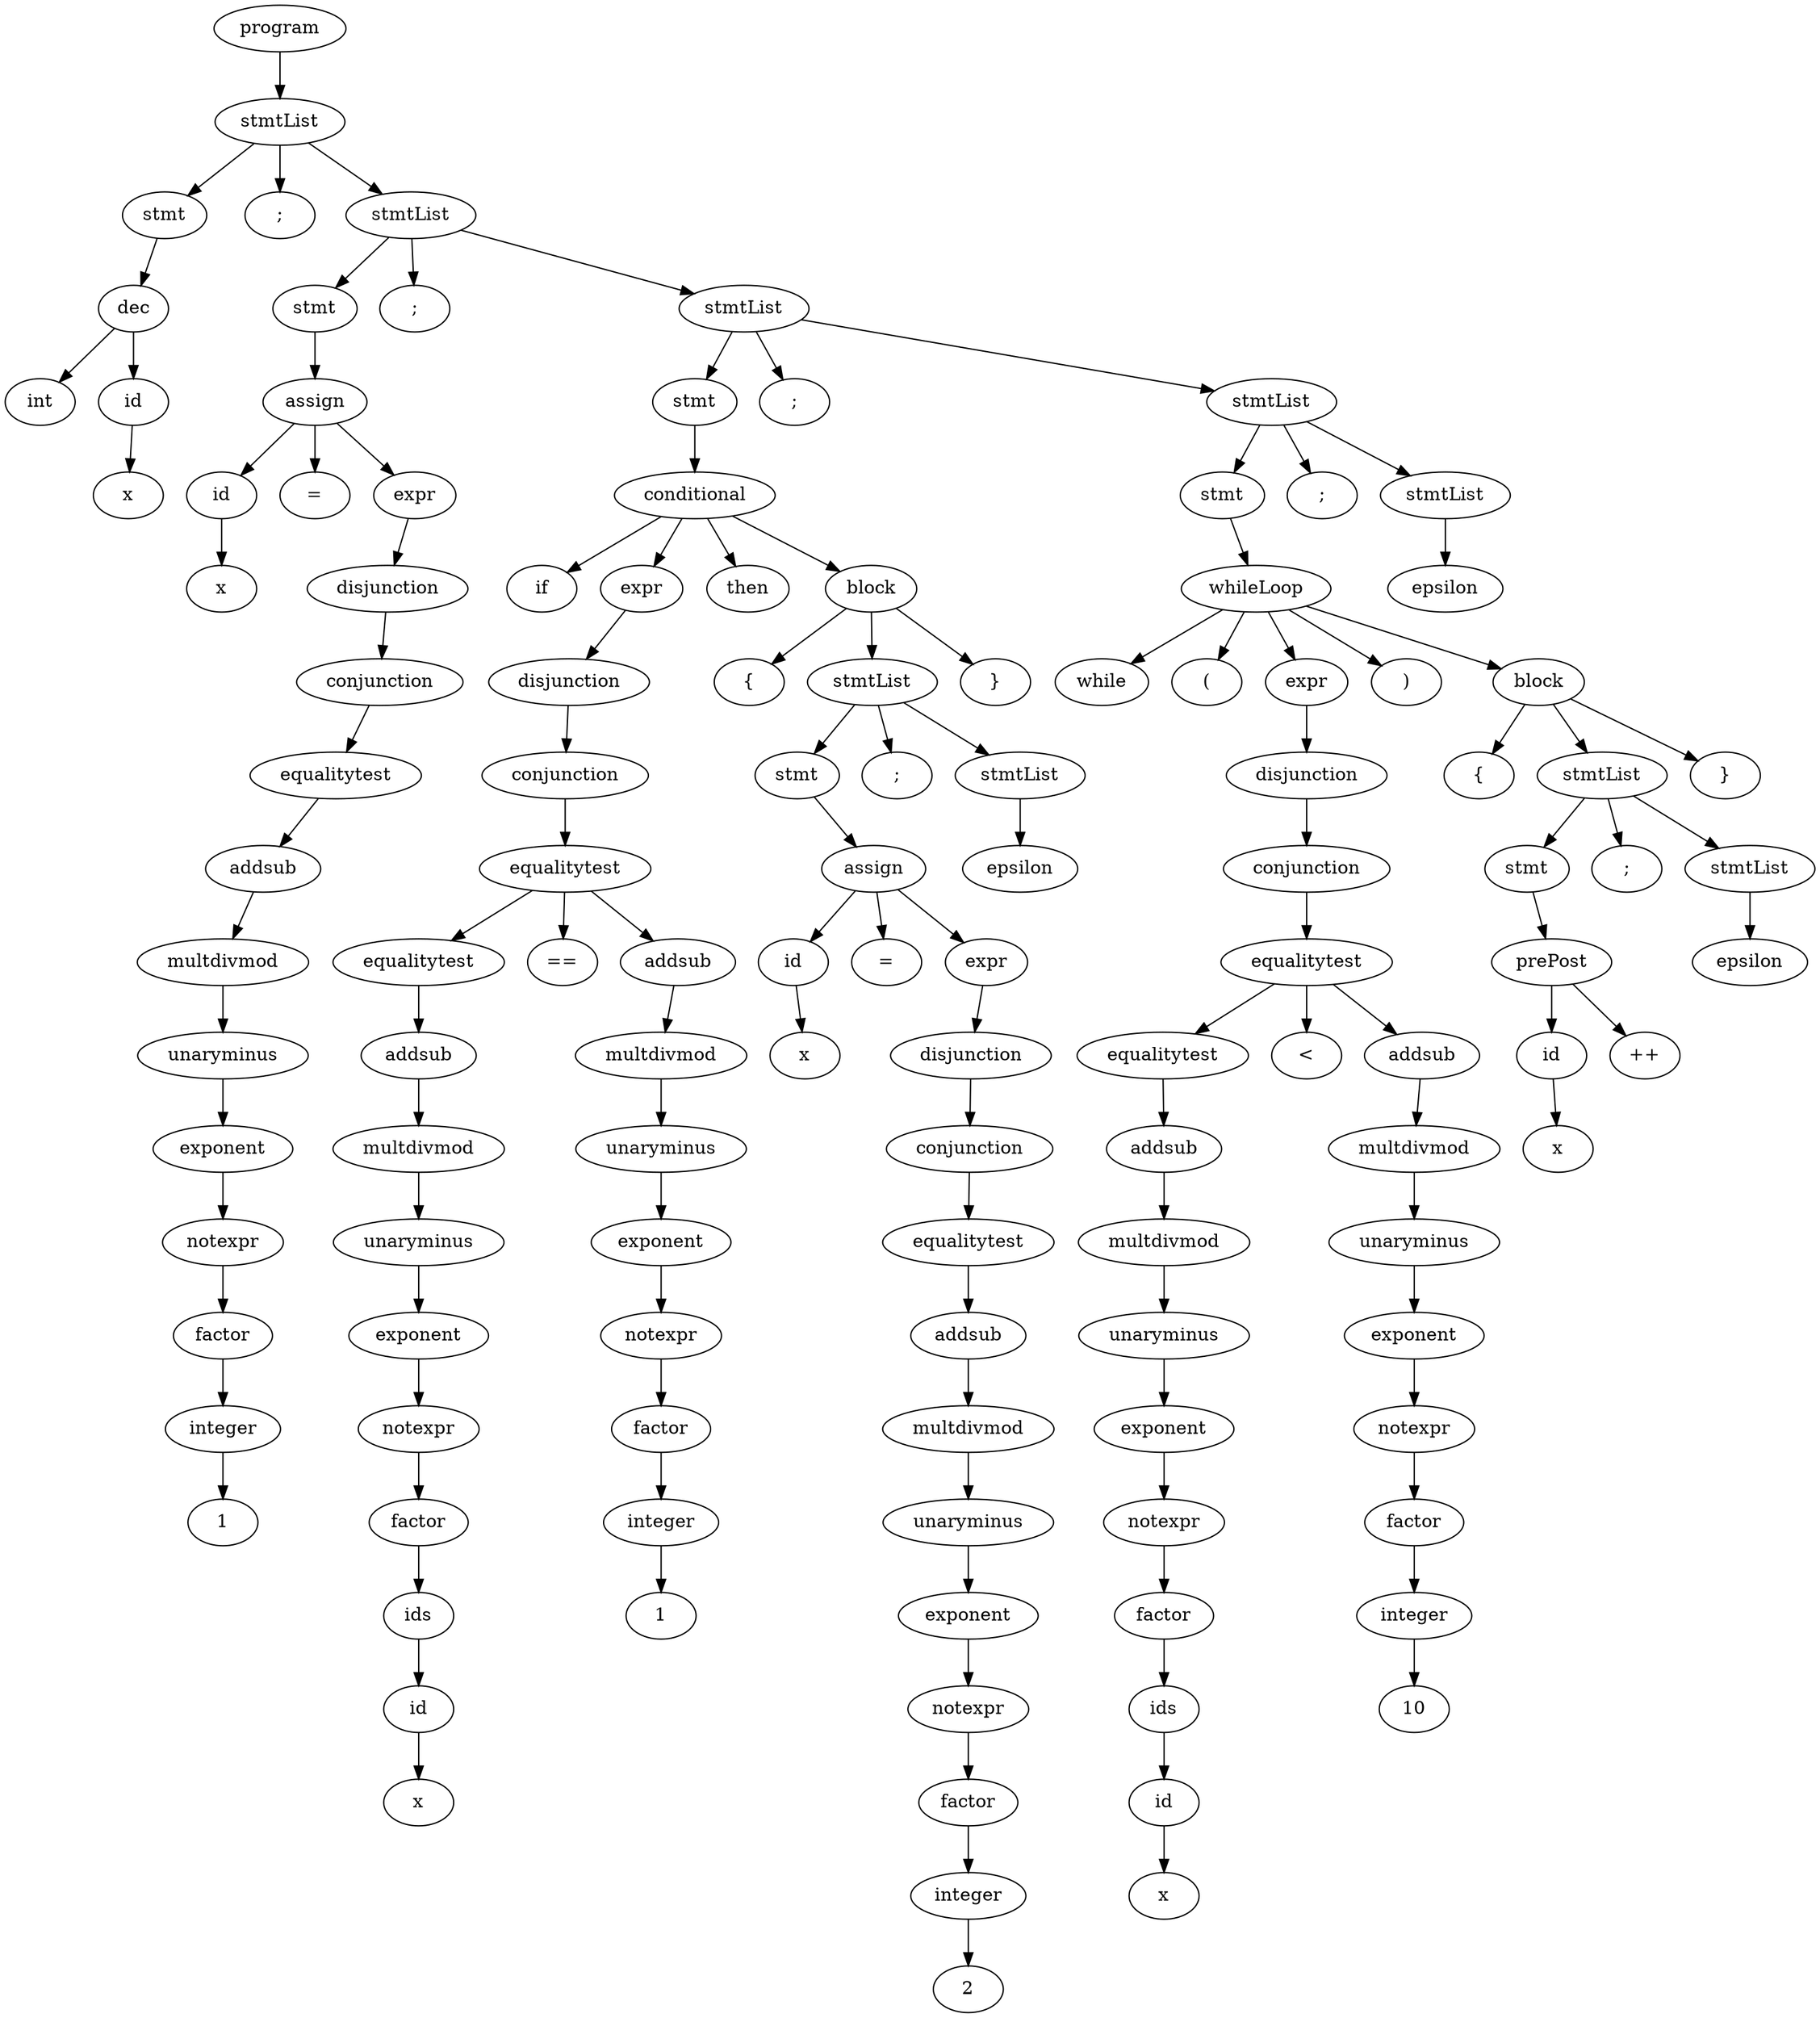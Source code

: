 
digraph "three_x_plus_1"
{
struct1 [label="program"]
struct2 [label="stmtList"]
struct3 [label="stmt"]
struct4 [label="dec"]
struct5 [label="int"]
struct4->struct5
struct6 [label="id"]
struct7 [label="x"]
struct6->struct7
struct4->struct6
struct3->struct4
struct2->struct3
struct8 [label=";"]
struct2->struct8
struct9 [label="stmtList"]
struct10 [label="stmt"]
struct11 [label="assign"]
struct12 [label="id"]
struct13 [label="x"]
struct12->struct13
struct11->struct12
struct14 [label="="]
struct11->struct14
struct15 [label="expr"]
struct16 [label="disjunction"]
struct17 [label="conjunction"]
struct18 [label="equalitytest"]
struct19 [label="addsub"]
struct20 [label="multdivmod"]
struct21 [label="unaryminus"]
struct22 [label="exponent"]
struct23 [label="notexpr"]
struct24 [label="factor"]
struct25 [label="integer"]
struct26 [label="1"]
struct25->struct26
struct24->struct25
struct23->struct24
struct22->struct23
struct21->struct22
struct20->struct21
struct19->struct20
struct18->struct19
struct17->struct18
struct16->struct17
struct15->struct16
struct11->struct15
struct10->struct11
struct9->struct10
struct27 [label=";"]
struct9->struct27
struct28 [label="stmtList"]
struct29 [label="stmt"]
struct30 [label="conditional"]
struct31 [label="if"]
struct30->struct31
struct32 [label="expr"]
struct33 [label="disjunction"]
struct34 [label="conjunction"]
struct35 [label="equalitytest"]
struct36 [label="equalitytest"]
struct37 [label="addsub"]
struct38 [label="multdivmod"]
struct39 [label="unaryminus"]
struct40 [label="exponent"]
struct41 [label="notexpr"]
struct42 [label="factor"]
struct43 [label="ids"]
struct44 [label="id"]
struct45 [label="x"]
struct44->struct45
struct43->struct44
struct42->struct43
struct41->struct42
struct40->struct41
struct39->struct40
struct38->struct39
struct37->struct38
struct36->struct37
struct35->struct36
struct46 [label="=="]
struct35->struct46
struct47 [label="addsub"]
struct48 [label="multdivmod"]
struct49 [label="unaryminus"]
struct50 [label="exponent"]
struct51 [label="notexpr"]
struct52 [label="factor"]
struct53 [label="integer"]
struct54 [label="1"]
struct53->struct54
struct52->struct53
struct51->struct52
struct50->struct51
struct49->struct50
struct48->struct49
struct47->struct48
struct35->struct47
struct34->struct35
struct33->struct34
struct32->struct33
struct30->struct32
struct55 [label="then"]
struct30->struct55
struct56 [label="block"]
struct57 [label="{"]
struct56->struct57
struct58 [label="stmtList"]
struct59 [label="stmt"]
struct60 [label="assign"]
struct61 [label="id"]
struct62 [label="x"]
struct61->struct62
struct60->struct61
struct63 [label="="]
struct60->struct63
struct64 [label="expr"]
struct65 [label="disjunction"]
struct66 [label="conjunction"]
struct67 [label="equalitytest"]
struct68 [label="addsub"]
struct69 [label="multdivmod"]
struct70 [label="unaryminus"]
struct71 [label="exponent"]
struct72 [label="notexpr"]
struct73 [label="factor"]
struct74 [label="integer"]
struct75 [label="2"]
struct74->struct75
struct73->struct74
struct72->struct73
struct71->struct72
struct70->struct71
struct69->struct70
struct68->struct69
struct67->struct68
struct66->struct67
struct65->struct66
struct64->struct65
struct60->struct64
struct59->struct60
struct58->struct59
struct76 [label=";"]
struct58->struct76
struct77 [label="stmtList"]
struct78 [label="epsilon"]
struct77->struct78
struct58->struct77
struct56->struct58
struct79 [label="}"]
struct56->struct79
struct30->struct56
struct29->struct30
struct28->struct29
struct80 [label=";"]
struct28->struct80
struct81 [label="stmtList"]
struct82 [label="stmt"]
struct83 [label="whileLoop"]
struct84 [label="while"]
struct83->struct84
struct85 [label="("]
struct83->struct85
struct86 [label="expr"]
struct87 [label="disjunction"]
struct88 [label="conjunction"]
struct89 [label="equalitytest"]
struct90 [label="equalitytest"]
struct91 [label="addsub"]
struct92 [label="multdivmod"]
struct93 [label="unaryminus"]
struct94 [label="exponent"]
struct95 [label="notexpr"]
struct96 [label="factor"]
struct97 [label="ids"]
struct98 [label="id"]
struct99 [label="x"]
struct98->struct99
struct97->struct98
struct96->struct97
struct95->struct96
struct94->struct95
struct93->struct94
struct92->struct93
struct91->struct92
struct90->struct91
struct89->struct90
struct100 [label="<"]
struct89->struct100
struct101 [label="addsub"]
struct102 [label="multdivmod"]
struct103 [label="unaryminus"]
struct104 [label="exponent"]
struct105 [label="notexpr"]
struct106 [label="factor"]
struct107 [label="integer"]
struct108 [label="10"]
struct107->struct108
struct106->struct107
struct105->struct106
struct104->struct105
struct103->struct104
struct102->struct103
struct101->struct102
struct89->struct101
struct88->struct89
struct87->struct88
struct86->struct87
struct83->struct86
struct109 [label=")"]
struct83->struct109
struct110 [label="block"]
struct111 [label="{"]
struct110->struct111
struct112 [label="stmtList"]
struct113 [label="stmt"]
struct114 [label="prePost"]
struct115 [label="id"]
struct116 [label="x"]
struct115->struct116
struct114->struct115
struct117 [label="++"]
struct114->struct117
struct113->struct114
struct112->struct113
struct118 [label=";"]
struct112->struct118
struct119 [label="stmtList"]
struct120 [label="epsilon"]
struct119->struct120
struct112->struct119
struct110->struct112
struct121 [label="}"]
struct110->struct121
struct83->struct110
struct82->struct83
struct81->struct82
struct122 [label=";"]
struct81->struct122
struct123 [label="stmtList"]
struct124 [label="epsilon"]
struct123->struct124
struct81->struct123
struct28->struct81
struct9->struct28
struct2->struct9
struct1->struct2
}